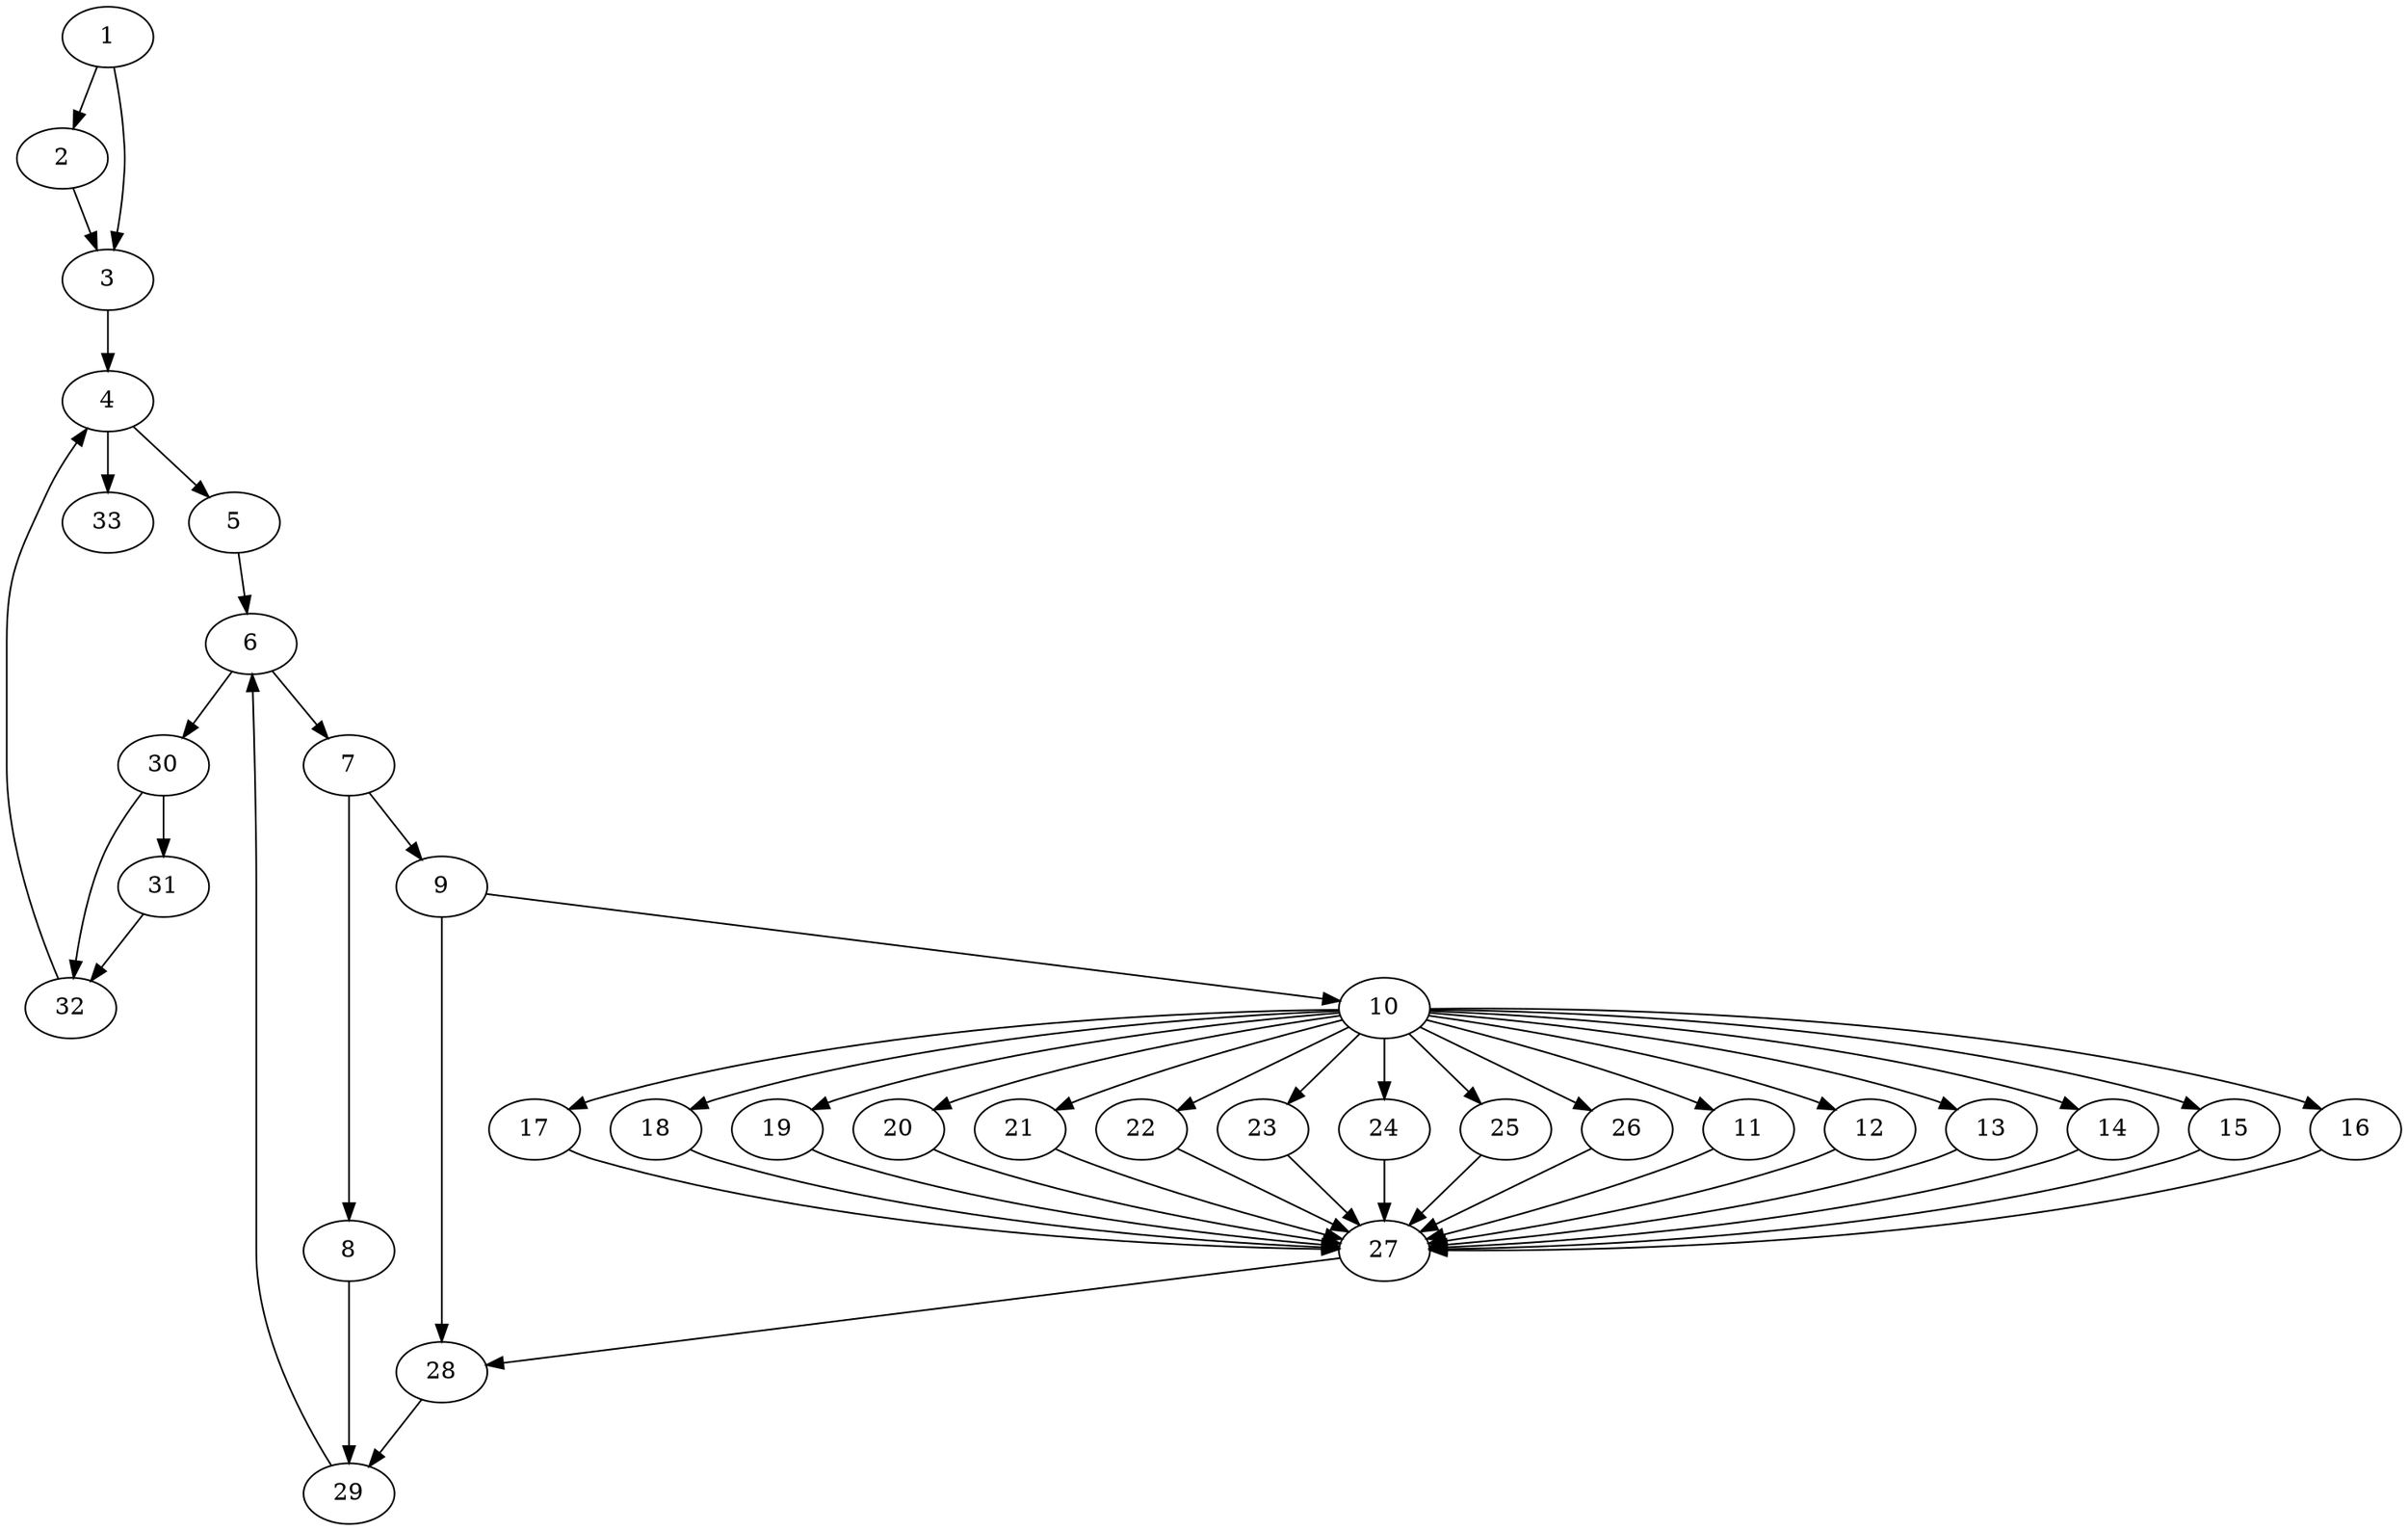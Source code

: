 Digraph G {
	1 -> 2;
	1 -> 3;
	2 -> 3;
	3 -> 4;
	4 -> 5;
	4 -> 33;
	5 -> 6;
	6 -> 7;
	6 -> 30;
	7 -> 8;
	7 -> 9;
	8 -> 29;
	9 -> 10;
	9 -> 28;
	10 -> 11;
	10 -> 12;
	10 -> 13;
	10 -> 14;
	10 -> 15;
	10 -> 16;
	10 -> 17;
	10 -> 18;
	10 -> 19;
	10 -> 20;
	10 -> 21;
	10 -> 22;
	10 -> 23;
	10 -> 24;
	10 -> 25;
	10 -> 26;
	11 -> 27;
	12 -> 27;
	13 -> 27;
	14 -> 27;
	15 -> 27;
	16 -> 27;
	17 -> 27;
	18 -> 27;
	19 -> 27;
	20 -> 27;
	21 -> 27;
	22 -> 27;
	23 -> 27;
	24 -> 27;
	25 -> 27;
	26 -> 27;
	27 -> 28;
	28 -> 29;
	29 -> 6;
	30 -> 31;
	30 -> 32;
	31 -> 32;
	32 -> 4;
} 